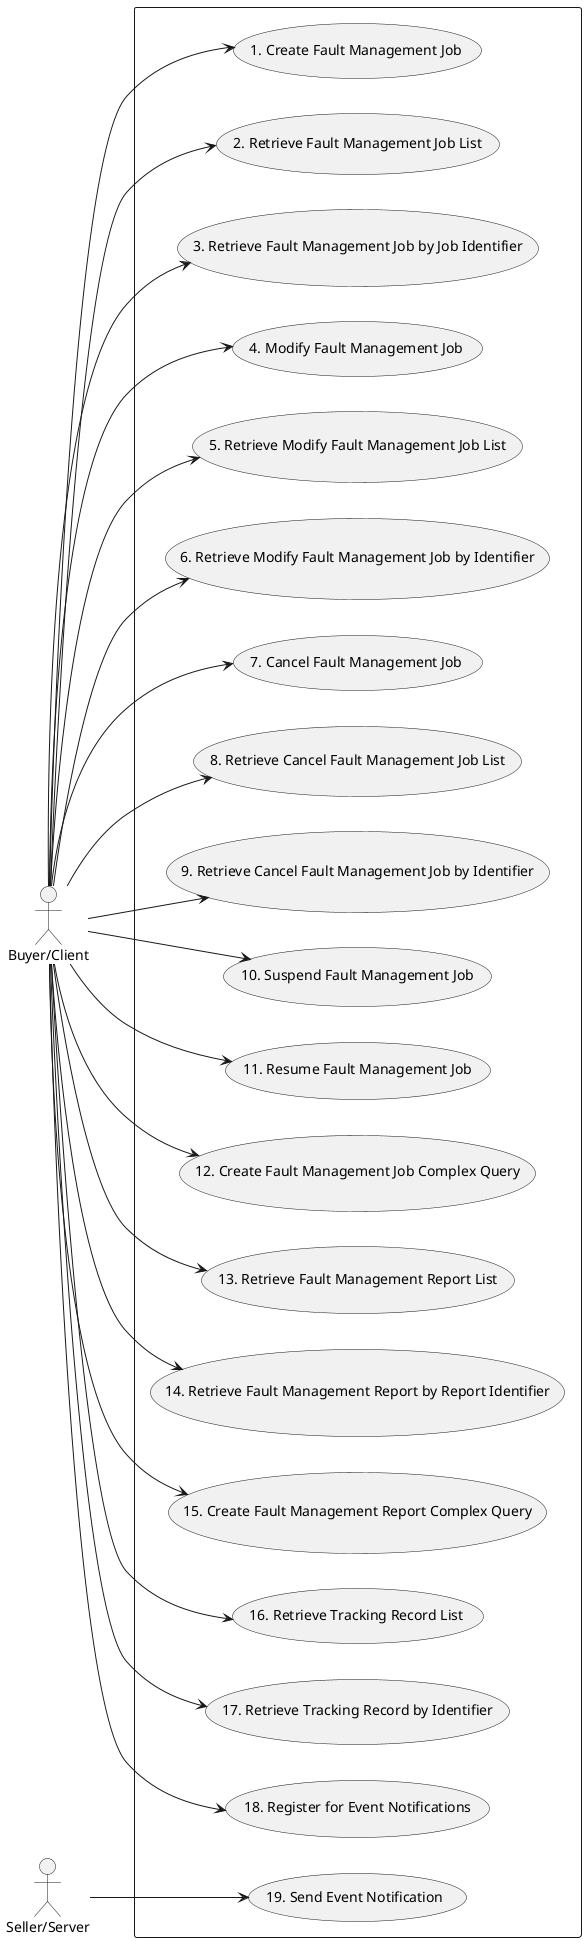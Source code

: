 @startuml fmUsecases

left to right direction

actor "Buyer/Client" as B
actor "Seller/Server" as S

rectangle {
Usecase UC1 as "1. Create Fault Management Job"
Usecase UC2 as "2. Retrieve Fault Management Job List"
Usecase UC3 as "3. Retrieve Fault Management Job by Job Identifier"
Usecase UC4 as "4. Modify Fault Management Job"
Usecase UC5 as "5. Retrieve Modify Fault Management Job List"
Usecase UC6 as "6. Retrieve Modify Fault Management Job by Identifier"
Usecase UC7 as "7. Cancel Fault Management Job"
Usecase UC8 as "8. Retrieve Cancel Fault Management Job List"
Usecase UC9 as "9. Retrieve Cancel Fault Management Job by Identifier"
Usecase UC10 as "10. Suspend Fault Management Job"
Usecase UC11 as "11. Resume Fault Management Job"
Usecase UC12 as "12. Create Fault Management Job Complex Query"
Usecase UC13 as "13. Retrieve Fault Management Report List"
Usecase UC14 as "14. Retrieve Fault Management Report by Report Identifier"
Usecase UC15 as "15. Create Fault Management Report Complex Query"
Usecase UC16 as "16. Retrieve Tracking Record List"
Usecase UC17 as "17. Retrieve Tracking Record by Identifier"
Usecase UC18 as "18. Register for Event Notifications"
Usecase UC19 as "19. Send Event Notification"
}

B --> UC1
B --> UC2
B --> UC3
B --> UC4
B --> UC5
B --> UC6
B --> UC7
B --> UC8
B --> UC9
B --> UC10
B --> UC11
B --> UC12
B --> UC13
B --> UC14
B --> UC15
B --> UC16
B --> UC17
B --> UC18
S --> UC19

@enduml